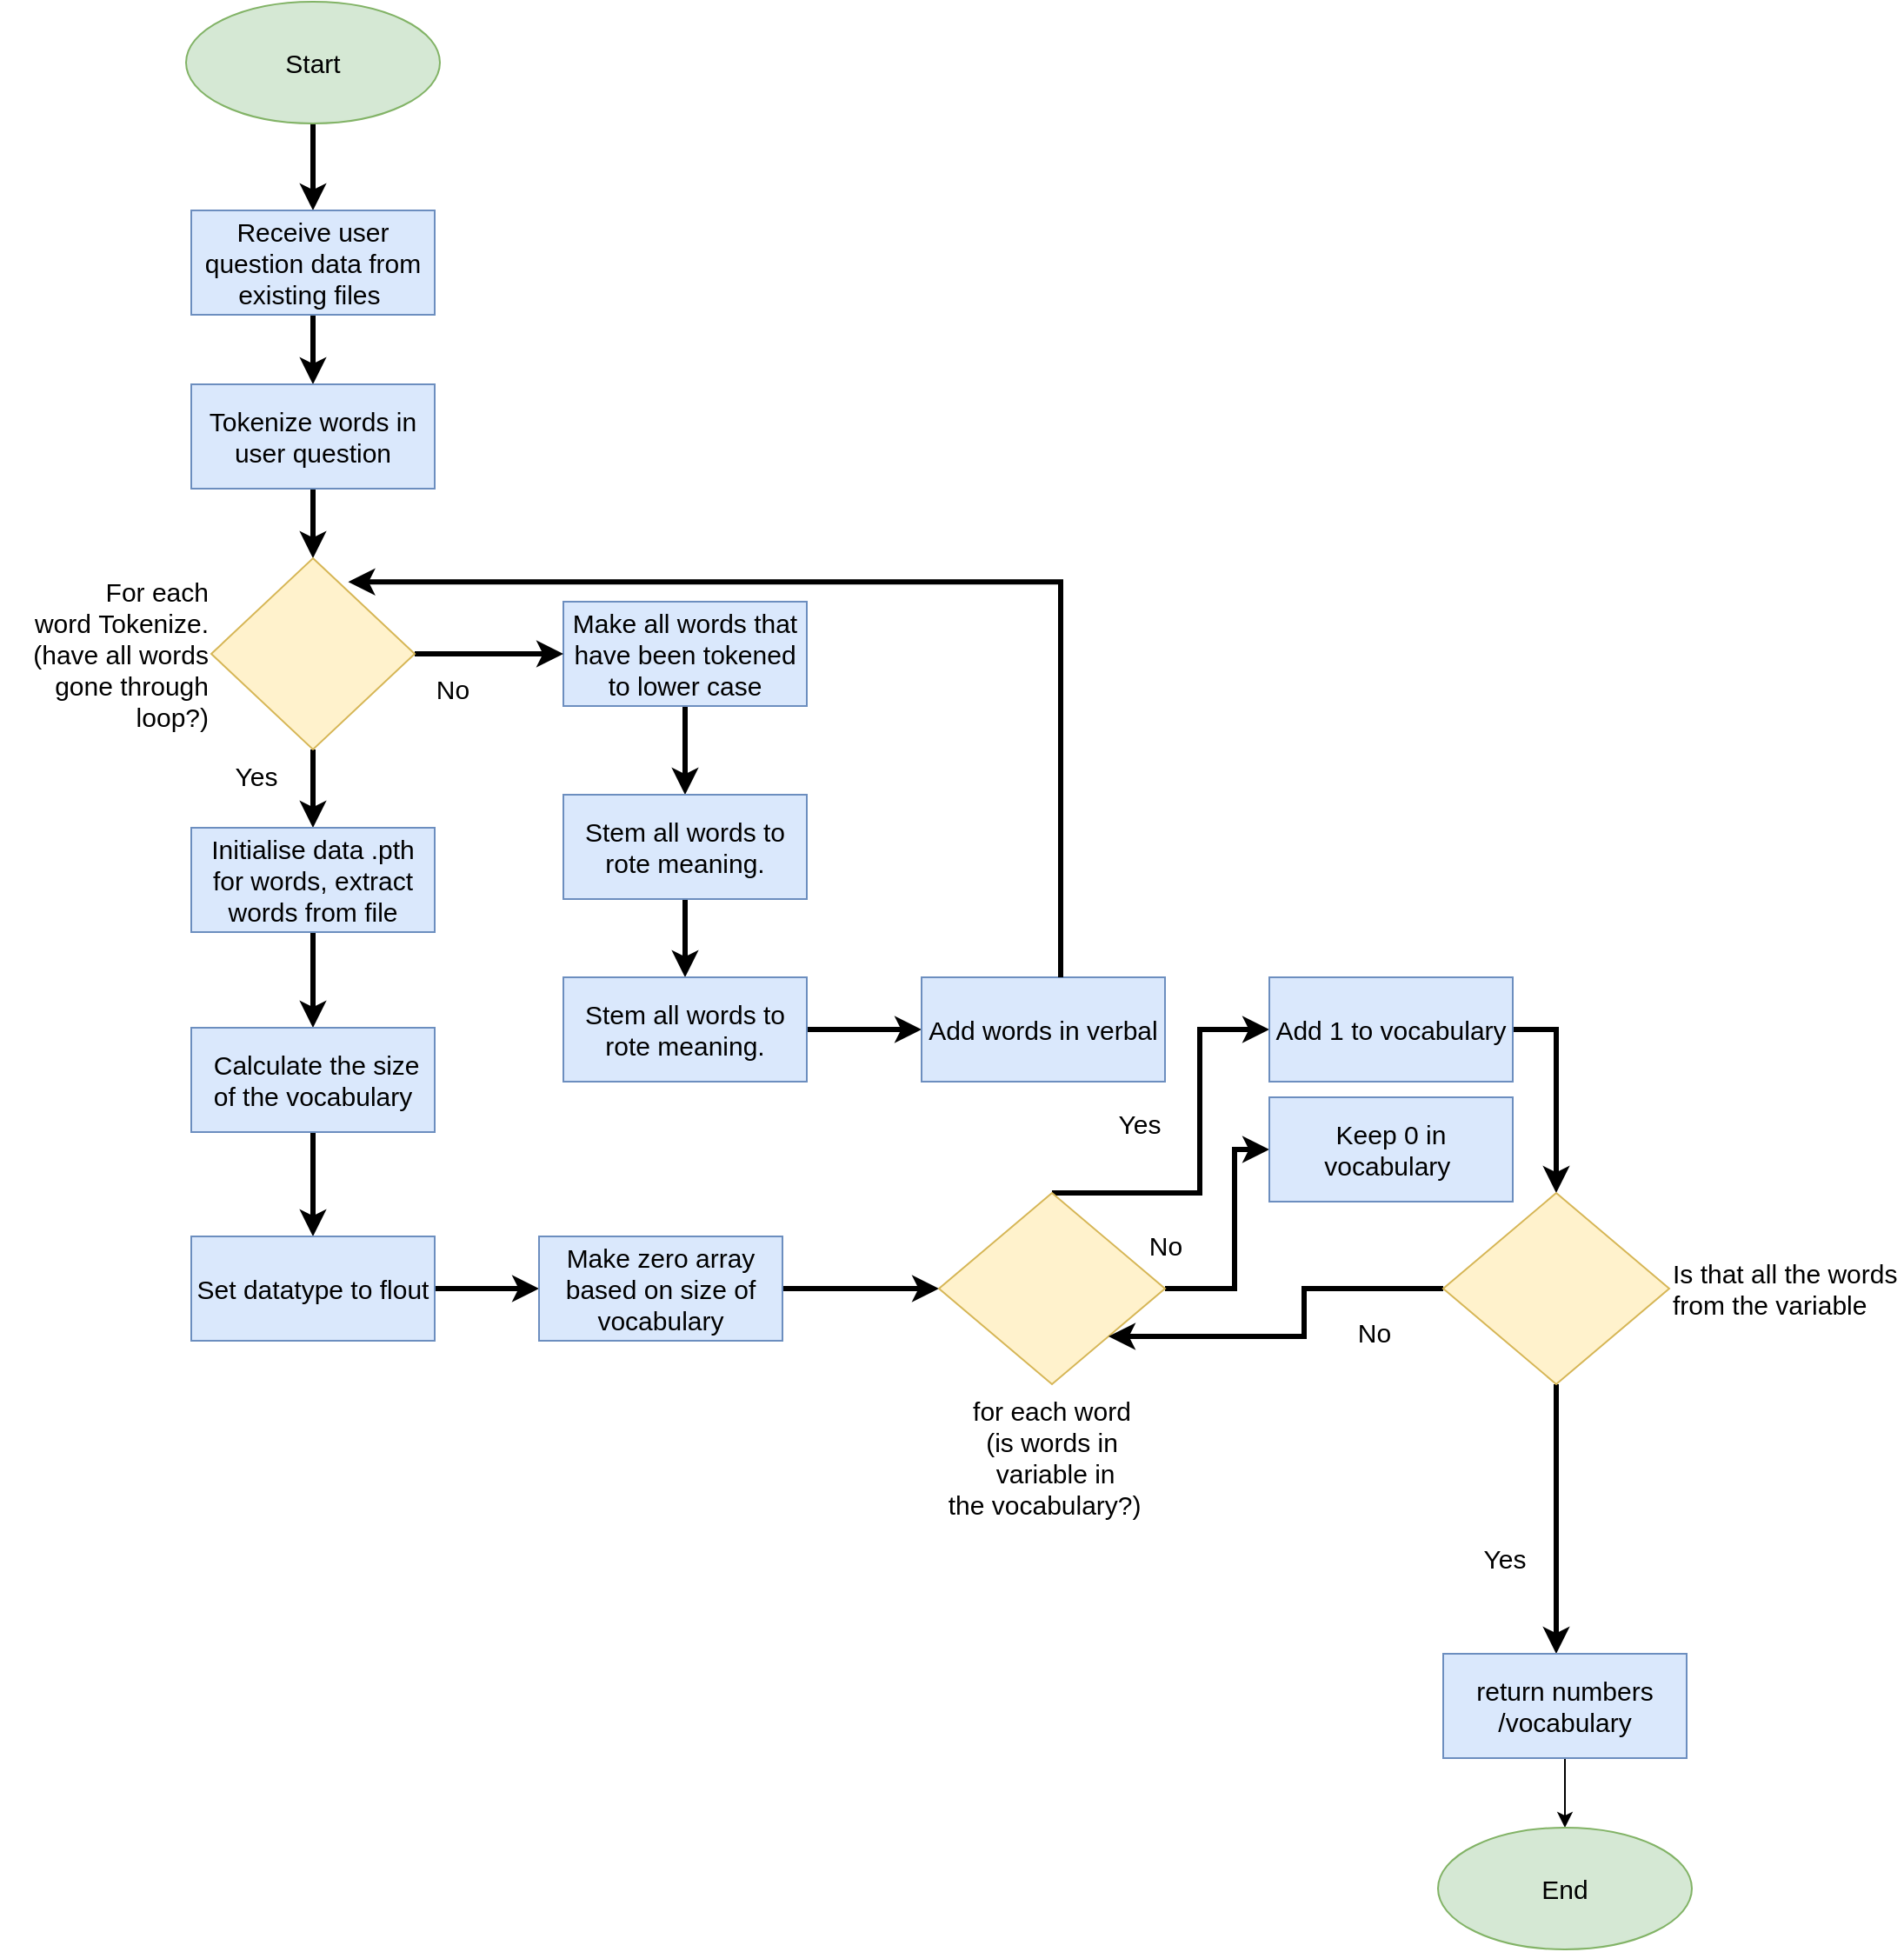 <mxfile version="24.3.0" type="device">
  <diagram name="Page-1" id="pJsy0WTzSsjwJuBZErb2">
    <mxGraphModel dx="1908" dy="1116" grid="1" gridSize="10" guides="1" tooltips="1" connect="1" arrows="1" fold="1" page="1" pageScale="1" pageWidth="827" pageHeight="1169" math="0" shadow="0">
      <root>
        <mxCell id="0" />
        <mxCell id="1" parent="0" />
        <mxCell id="b-xrfG6LzdTy0WrD1sqA-53" style="edgeStyle=orthogonalEdgeStyle;rounded=0;orthogonalLoop=1;jettySize=auto;html=1;strokeColor=default;strokeWidth=3;align=center;verticalAlign=middle;fontFamily=Helvetica;fontSize=11;fontColor=default;labelBackgroundColor=default;endArrow=classic;" parent="1" source="b-xrfG6LzdTy0WrD1sqA-40" edge="1">
          <mxGeometry relative="1" as="geometry">
            <mxPoint x="1115" y="1000" as="targetPoint" />
          </mxGeometry>
        </mxCell>
        <mxCell id="b-xrfG6LzdTy0WrD1sqA-3" style="edgeStyle=orthogonalEdgeStyle;rounded=0;orthogonalLoop=1;jettySize=auto;html=1;strokeWidth=3;" parent="1" source="b-xrfG6LzdTy0WrD1sqA-1" target="b-xrfG6LzdTy0WrD1sqA-2" edge="1">
          <mxGeometry relative="1" as="geometry" />
        </mxCell>
        <mxCell id="b-xrfG6LzdTy0WrD1sqA-1" value="&lt;font style=&quot;font-size: 15px;&quot;&gt;Start&lt;/font&gt;" style="ellipse;whiteSpace=wrap;html=1;fillColor=#d5e8d4;strokeColor=#82b366;" parent="1" vertex="1">
          <mxGeometry x="327" y="50" width="146" height="70" as="geometry" />
        </mxCell>
        <mxCell id="b-xrfG6LzdTy0WrD1sqA-6" style="edgeStyle=orthogonalEdgeStyle;rounded=0;orthogonalLoop=1;jettySize=auto;html=1;strokeWidth=3;" parent="1" source="b-xrfG6LzdTy0WrD1sqA-2" target="b-xrfG6LzdTy0WrD1sqA-4" edge="1">
          <mxGeometry relative="1" as="geometry" />
        </mxCell>
        <mxCell id="b-xrfG6LzdTy0WrD1sqA-2" value="&lt;font style=&quot;font-size: 15px;&quot;&gt;Receive user question data from existing files&amp;nbsp;&lt;/font&gt;" style="rounded=0;whiteSpace=wrap;html=1;fillColor=#dae8fc;strokeColor=#6c8ebf;" parent="1" vertex="1">
          <mxGeometry x="330" y="170" width="140" height="60" as="geometry" />
        </mxCell>
        <mxCell id="b-xrfG6LzdTy0WrD1sqA-21" style="edgeStyle=orthogonalEdgeStyle;rounded=0;orthogonalLoop=1;jettySize=auto;html=1;strokeColor=default;strokeWidth=3;align=center;verticalAlign=middle;fontFamily=Helvetica;fontSize=11;fontColor=default;labelBackgroundColor=default;endArrow=classic;" parent="1" source="b-xrfG6LzdTy0WrD1sqA-4" target="b-xrfG6LzdTy0WrD1sqA-14" edge="1">
          <mxGeometry relative="1" as="geometry" />
        </mxCell>
        <mxCell id="b-xrfG6LzdTy0WrD1sqA-4" value="&lt;span style=&quot;font-size: 15px;&quot;&gt;Tokenize words in user question&lt;/span&gt;" style="rounded=0;whiteSpace=wrap;html=1;fillColor=#dae8fc;strokeColor=#6c8ebf;" parent="1" vertex="1">
          <mxGeometry x="330" y="270" width="140" height="60" as="geometry" />
        </mxCell>
        <mxCell id="b-xrfG6LzdTy0WrD1sqA-11" style="edgeStyle=orthogonalEdgeStyle;rounded=0;orthogonalLoop=1;jettySize=auto;html=1;strokeColor=default;strokeWidth=3;align=center;verticalAlign=middle;fontFamily=Helvetica;fontSize=11;fontColor=default;labelBackgroundColor=default;endArrow=classic;" parent="1" source="b-xrfG6LzdTy0WrD1sqA-8" target="b-xrfG6LzdTy0WrD1sqA-10" edge="1">
          <mxGeometry relative="1" as="geometry" />
        </mxCell>
        <mxCell id="b-xrfG6LzdTy0WrD1sqA-8" value="&lt;span style=&quot;font-size: 15px;&quot;&gt;Make all words that have been tokened to lower case&lt;/span&gt;" style="rounded=0;whiteSpace=wrap;html=1;fillColor=#dae8fc;strokeColor=#6c8ebf;" parent="1" vertex="1">
          <mxGeometry x="544" y="395" width="140" height="60" as="geometry" />
        </mxCell>
        <mxCell id="b-xrfG6LzdTy0WrD1sqA-13" style="edgeStyle=orthogonalEdgeStyle;rounded=0;orthogonalLoop=1;jettySize=auto;html=1;entryX=0.5;entryY=0;entryDx=0;entryDy=0;strokeColor=default;strokeWidth=3;align=center;verticalAlign=middle;fontFamily=Helvetica;fontSize=11;fontColor=default;labelBackgroundColor=default;endArrow=classic;" parent="1" source="b-xrfG6LzdTy0WrD1sqA-10" target="b-xrfG6LzdTy0WrD1sqA-12" edge="1">
          <mxGeometry relative="1" as="geometry" />
        </mxCell>
        <mxCell id="b-xrfG6LzdTy0WrD1sqA-10" value="&lt;span style=&quot;font-size: 15px;&quot;&gt;Stem all words to rote meaning.&lt;/span&gt;" style="rounded=0;whiteSpace=wrap;html=1;fillColor=#dae8fc;strokeColor=#6c8ebf;" parent="1" vertex="1">
          <mxGeometry x="544" y="506" width="140" height="60" as="geometry" />
        </mxCell>
        <mxCell id="b-xrfG6LzdTy0WrD1sqA-17" style="edgeStyle=orthogonalEdgeStyle;rounded=0;orthogonalLoop=1;jettySize=auto;html=1;entryX=0;entryY=0.5;entryDx=0;entryDy=0;strokeColor=default;strokeWidth=3;align=center;verticalAlign=middle;fontFamily=Helvetica;fontSize=11;fontColor=default;labelBackgroundColor=default;endArrow=classic;" parent="1" source="b-xrfG6LzdTy0WrD1sqA-12" target="b-xrfG6LzdTy0WrD1sqA-16" edge="1">
          <mxGeometry relative="1" as="geometry" />
        </mxCell>
        <mxCell id="b-xrfG6LzdTy0WrD1sqA-12" value="&lt;span style=&quot;font-size: 15px;&quot;&gt;Stem all words to rote meaning.&lt;/span&gt;" style="rounded=0;whiteSpace=wrap;html=1;fillColor=#dae8fc;strokeColor=#6c8ebf;" parent="1" vertex="1">
          <mxGeometry x="544" y="611" width="140" height="60" as="geometry" />
        </mxCell>
        <mxCell id="b-xrfG6LzdTy0WrD1sqA-15" style="edgeStyle=orthogonalEdgeStyle;rounded=0;orthogonalLoop=1;jettySize=auto;html=1;strokeColor=default;strokeWidth=3;align=center;verticalAlign=middle;fontFamily=Helvetica;fontSize=11;fontColor=default;labelBackgroundColor=default;endArrow=classic;" parent="1" source="b-xrfG6LzdTy0WrD1sqA-14" target="b-xrfG6LzdTy0WrD1sqA-8" edge="1">
          <mxGeometry relative="1" as="geometry" />
        </mxCell>
        <mxCell id="b-xrfG6LzdTy0WrD1sqA-23" style="edgeStyle=orthogonalEdgeStyle;rounded=0;orthogonalLoop=1;jettySize=auto;html=1;strokeColor=default;strokeWidth=3;align=center;verticalAlign=middle;fontFamily=Helvetica;fontSize=11;fontColor=default;labelBackgroundColor=default;endArrow=classic;" parent="1" source="b-xrfG6LzdTy0WrD1sqA-14" target="b-xrfG6LzdTy0WrD1sqA-22" edge="1">
          <mxGeometry relative="1" as="geometry" />
        </mxCell>
        <mxCell id="b-xrfG6LzdTy0WrD1sqA-14" value="&lt;font style=&quot;font-size: 15px;&quot; face=&quot;Helvetica&quot;&gt;For each word&amp;nbsp;Tokenize.&lt;br&gt;(have all words gone through loop?)&lt;/font&gt;" style="rhombus;whiteSpace=wrap;html=1;fontFamily=Helvetica;fontSize=11;labelBackgroundColor=default;fillColor=#fff2cc;strokeColor=#d6b656;labelPosition=left;verticalLabelPosition=middle;align=right;verticalAlign=middle;textDirection=ltr;" parent="1" vertex="1">
          <mxGeometry x="341.5" y="370" width="117" height="110" as="geometry" />
        </mxCell>
        <mxCell id="b-xrfG6LzdTy0WrD1sqA-16" value="&lt;span style=&quot;font-size: 15px;&quot;&gt;Add words in verbal&lt;/span&gt;" style="rounded=0;whiteSpace=wrap;html=1;fillColor=#dae8fc;strokeColor=#6c8ebf;" parent="1" vertex="1">
          <mxGeometry x="750" y="611" width="140" height="60" as="geometry" />
        </mxCell>
        <mxCell id="b-xrfG6LzdTy0WrD1sqA-19" style="edgeStyle=orthogonalEdgeStyle;rounded=0;orthogonalLoop=1;jettySize=auto;html=1;entryX=0.673;entryY=0.124;entryDx=0;entryDy=0;entryPerimeter=0;strokeColor=default;strokeWidth=3;align=center;verticalAlign=middle;fontFamily=Helvetica;fontSize=11;fontColor=default;labelBackgroundColor=default;endArrow=classic;" parent="1" source="b-xrfG6LzdTy0WrD1sqA-16" target="b-xrfG6LzdTy0WrD1sqA-14" edge="1">
          <mxGeometry relative="1" as="geometry">
            <Array as="points">
              <mxPoint x="830" y="384" />
            </Array>
          </mxGeometry>
        </mxCell>
        <mxCell id="b-xrfG6LzdTy0WrD1sqA-20" value="&lt;font style=&quot;font-size: 15px;&quot;&gt;No&lt;/font&gt;" style="text;html=1;align=center;verticalAlign=middle;resizable=0;points=[];autosize=1;strokeColor=none;fillColor=none;fontFamily=Helvetica;fontSize=11;fontColor=default;labelBackgroundColor=default;" parent="1" vertex="1">
          <mxGeometry x="460" y="430" width="40" height="30" as="geometry" />
        </mxCell>
        <mxCell id="b-xrfG6LzdTy0WrD1sqA-25" style="edgeStyle=orthogonalEdgeStyle;rounded=0;orthogonalLoop=1;jettySize=auto;html=1;entryX=0.5;entryY=0;entryDx=0;entryDy=0;strokeColor=default;strokeWidth=3;align=center;verticalAlign=middle;fontFamily=Helvetica;fontSize=11;fontColor=default;labelBackgroundColor=default;endArrow=classic;" parent="1" source="b-xrfG6LzdTy0WrD1sqA-22" target="b-xrfG6LzdTy0WrD1sqA-24" edge="1">
          <mxGeometry relative="1" as="geometry" />
        </mxCell>
        <mxCell id="b-xrfG6LzdTy0WrD1sqA-22" value="&lt;span style=&quot;font-size: 15px;&quot;&gt;Initialise data .pth for words, extract words from file&lt;/span&gt;" style="rounded=0;whiteSpace=wrap;html=1;fillColor=#dae8fc;strokeColor=#6c8ebf;" parent="1" vertex="1">
          <mxGeometry x="330" y="525" width="140" height="60" as="geometry" />
        </mxCell>
        <mxCell id="b-xrfG6LzdTy0WrD1sqA-27" style="edgeStyle=orthogonalEdgeStyle;rounded=0;orthogonalLoop=1;jettySize=auto;html=1;strokeColor=default;strokeWidth=3;align=center;verticalAlign=middle;fontFamily=Helvetica;fontSize=11;fontColor=default;labelBackgroundColor=default;endArrow=classic;" parent="1" source="b-xrfG6LzdTy0WrD1sqA-24" target="b-xrfG6LzdTy0WrD1sqA-26" edge="1">
          <mxGeometry relative="1" as="geometry" />
        </mxCell>
        <mxCell id="b-xrfG6LzdTy0WrD1sqA-24" value="&lt;span style=&quot;text-align: left; white-space-collapse: preserve;&quot;&gt;&lt;font face=&quot;Helvetica&quot; style=&quot;font-size: 15px;&quot;&gt; Calculate the size of the vocabulary&lt;/font&gt;&lt;/span&gt;" style="rounded=0;whiteSpace=wrap;html=1;fillColor=#dae8fc;strokeColor=#6c8ebf;" parent="1" vertex="1">
          <mxGeometry x="330" y="640" width="140" height="60" as="geometry" />
        </mxCell>
        <mxCell id="b-xrfG6LzdTy0WrD1sqA-29" style="edgeStyle=orthogonalEdgeStyle;rounded=0;orthogonalLoop=1;jettySize=auto;html=1;entryX=0;entryY=0.5;entryDx=0;entryDy=0;strokeColor=default;strokeWidth=3;align=center;verticalAlign=middle;fontFamily=Helvetica;fontSize=11;fontColor=default;labelBackgroundColor=default;endArrow=classic;" parent="1" source="b-xrfG6LzdTy0WrD1sqA-26" target="b-xrfG6LzdTy0WrD1sqA-28" edge="1">
          <mxGeometry relative="1" as="geometry" />
        </mxCell>
        <mxCell id="b-xrfG6LzdTy0WrD1sqA-26" value="&lt;div style=&quot;text-align: left;&quot;&gt;&lt;span style=&quot;background-color: initial; font-size: 15px; white-space-collapse: preserve;&quot;&gt;&lt;font style=&quot;&quot; face=&quot;Helvetica&quot;&gt;Set datatype to flout&lt;/font&gt;&lt;/span&gt;&lt;/div&gt;" style="rounded=0;whiteSpace=wrap;html=1;fillColor=#dae8fc;strokeColor=#6c8ebf;" parent="1" vertex="1">
          <mxGeometry x="330" y="760" width="140" height="60" as="geometry" />
        </mxCell>
        <mxCell id="b-xrfG6LzdTy0WrD1sqA-31" style="edgeStyle=orthogonalEdgeStyle;rounded=0;orthogonalLoop=1;jettySize=auto;html=1;strokeColor=default;strokeWidth=3;align=center;verticalAlign=middle;fontFamily=Helvetica;fontSize=11;fontColor=default;labelBackgroundColor=default;endArrow=classic;" parent="1" source="b-xrfG6LzdTy0WrD1sqA-28" target="b-xrfG6LzdTy0WrD1sqA-30" edge="1">
          <mxGeometry relative="1" as="geometry" />
        </mxCell>
        <mxCell id="b-xrfG6LzdTy0WrD1sqA-28" value="&lt;div style=&quot;&quot;&gt;&lt;span style=&quot;font-size: 15px; white-space-collapse: preserve;&quot;&gt;Make zero array based on size of vocabulary&lt;/span&gt;&lt;/div&gt;" style="rounded=0;whiteSpace=wrap;html=1;fillColor=#dae8fc;strokeColor=#6c8ebf;align=center;" parent="1" vertex="1">
          <mxGeometry x="530" y="760" width="140" height="60" as="geometry" />
        </mxCell>
        <mxCell id="b-xrfG6LzdTy0WrD1sqA-47" style="edgeStyle=orthogonalEdgeStyle;rounded=0;orthogonalLoop=1;jettySize=auto;html=1;exitX=0.5;exitY=0;exitDx=0;exitDy=0;entryX=0;entryY=0.5;entryDx=0;entryDy=0;strokeColor=default;strokeWidth=3;align=center;verticalAlign=middle;fontFamily=Helvetica;fontSize=11;fontColor=default;labelBackgroundColor=default;endArrow=classic;" parent="1" source="b-xrfG6LzdTy0WrD1sqA-30" target="b-xrfG6LzdTy0WrD1sqA-33" edge="1">
          <mxGeometry relative="1" as="geometry">
            <Array as="points">
              <mxPoint x="910" y="735" />
              <mxPoint x="910" y="641" />
            </Array>
          </mxGeometry>
        </mxCell>
        <mxCell id="ds3PcpNgZRr3I1B1bl0V-2" style="edgeStyle=orthogonalEdgeStyle;rounded=0;orthogonalLoop=1;jettySize=auto;html=1;exitX=1;exitY=0.5;exitDx=0;exitDy=0;strokeWidth=3;" edge="1" parent="1" source="b-xrfG6LzdTy0WrD1sqA-30" target="ds3PcpNgZRr3I1B1bl0V-1">
          <mxGeometry relative="1" as="geometry">
            <Array as="points">
              <mxPoint x="930" y="790" />
              <mxPoint x="930" y="710" />
            </Array>
          </mxGeometry>
        </mxCell>
        <mxCell id="b-xrfG6LzdTy0WrD1sqA-30" value="&lt;div style=&quot;font-size: 15px;&quot;&gt;&lt;font style=&quot;font-size: 15px;&quot;&gt;for each word&lt;/font&gt;&lt;/div&gt;&lt;div style=&quot;font-size: 15px;&quot;&gt;&lt;font style=&quot;font-size: 15px;&quot;&gt;(&lt;/font&gt;is words in&lt;/div&gt;&lt;div style=&quot;font-size: 15px;&quot;&gt;&amp;nbsp;variable in the&amp;nbsp;&lt;span style=&quot;white-space-collapse: preserve;&quot;&gt;vocabulary?)&lt;/span&gt;&amp;nbsp;&amp;nbsp;&lt;/div&gt;" style="rhombus;whiteSpace=wrap;html=1;fontFamily=Helvetica;fontSize=11;labelBackgroundColor=default;labelPosition=center;verticalLabelPosition=bottom;align=center;verticalAlign=top;fillColor=#fff2cc;strokeColor=#d6b656;" parent="1" vertex="1">
          <mxGeometry x="760" y="735" width="130" height="110" as="geometry" />
        </mxCell>
        <mxCell id="b-xrfG6LzdTy0WrD1sqA-44" style="edgeStyle=orthogonalEdgeStyle;rounded=0;orthogonalLoop=1;jettySize=auto;html=1;entryX=0.5;entryY=0;entryDx=0;entryDy=0;strokeColor=default;strokeWidth=3;align=center;verticalAlign=middle;fontFamily=Helvetica;fontSize=11;fontColor=default;labelBackgroundColor=default;endArrow=classic;" parent="1" source="b-xrfG6LzdTy0WrD1sqA-33" target="b-xrfG6LzdTy0WrD1sqA-40" edge="1">
          <mxGeometry relative="1" as="geometry">
            <Array as="points">
              <mxPoint x="1115" y="641" />
            </Array>
          </mxGeometry>
        </mxCell>
        <mxCell id="b-xrfG6LzdTy0WrD1sqA-33" value="&lt;span style=&quot;font-size: 15px;&quot;&gt;Add 1 to vocabulary&lt;/span&gt;" style="rounded=0;whiteSpace=wrap;html=1;fillColor=#dae8fc;strokeColor=#6c8ebf;" parent="1" vertex="1">
          <mxGeometry x="950" y="611" width="140" height="60" as="geometry" />
        </mxCell>
        <mxCell id="b-xrfG6LzdTy0WrD1sqA-37" value="&lt;span style=&quot;font-size: 15px;&quot;&gt;Yes&lt;/span&gt;" style="text;html=1;align=center;verticalAlign=middle;resizable=0;points=[];autosize=1;strokeColor=none;fillColor=none;fontFamily=Helvetica;fontSize=11;fontColor=default;labelBackgroundColor=default;" parent="1" vertex="1">
          <mxGeometry x="341.5" y="480" width="50" height="30" as="geometry" />
        </mxCell>
        <mxCell id="b-xrfG6LzdTy0WrD1sqA-38" value="&lt;span style=&quot;font-size: 15px;&quot;&gt;Yes&lt;/span&gt;" style="text;html=1;align=center;verticalAlign=middle;resizable=0;points=[];autosize=1;strokeColor=none;fillColor=none;fontFamily=Helvetica;fontSize=11;fontColor=default;labelBackgroundColor=default;" parent="1" vertex="1">
          <mxGeometry x="850" y="680" width="50" height="30" as="geometry" />
        </mxCell>
        <mxCell id="b-xrfG6LzdTy0WrD1sqA-51" style="edgeStyle=orthogonalEdgeStyle;rounded=0;orthogonalLoop=1;jettySize=auto;html=1;entryX=1;entryY=1;entryDx=0;entryDy=0;strokeColor=default;strokeWidth=3;align=center;verticalAlign=middle;fontFamily=Helvetica;fontSize=11;fontColor=default;labelBackgroundColor=default;endArrow=classic;" parent="1" source="b-xrfG6LzdTy0WrD1sqA-40" target="b-xrfG6LzdTy0WrD1sqA-30" edge="1">
          <mxGeometry relative="1" as="geometry" />
        </mxCell>
        <mxCell id="b-xrfG6LzdTy0WrD1sqA-40" value="&lt;div style=&quot;font-size: 15px;&quot;&gt;Is that all the words from the variable&amp;nbsp;&lt;/div&gt;" style="rhombus;whiteSpace=wrap;html=1;fontFamily=Helvetica;fontSize=11;labelBackgroundColor=default;labelPosition=right;verticalLabelPosition=middle;align=left;verticalAlign=middle;fillColor=#fff2cc;strokeColor=#d6b656;" parent="1" vertex="1">
          <mxGeometry x="1050" y="735" width="130" height="110" as="geometry" />
        </mxCell>
        <mxCell id="b-xrfG6LzdTy0WrD1sqA-45" value="&lt;span style=&quot;font-size: 15px;&quot;&gt;No&lt;/span&gt;" style="text;html=1;align=center;verticalAlign=middle;resizable=0;points=[];autosize=1;strokeColor=none;fillColor=none;fontFamily=Helvetica;fontSize=11;fontColor=default;labelBackgroundColor=default;" parent="1" vertex="1">
          <mxGeometry x="870" y="750" width="40" height="30" as="geometry" />
        </mxCell>
        <mxCell id="b-xrfG6LzdTy0WrD1sqA-52" value="&lt;span style=&quot;font-size: 15px;&quot;&gt;No&lt;/span&gt;" style="text;html=1;align=center;verticalAlign=middle;resizable=0;points=[];autosize=1;strokeColor=none;fillColor=none;fontFamily=Helvetica;fontSize=11;fontColor=default;labelBackgroundColor=default;" parent="1" vertex="1">
          <mxGeometry x="990" y="800" width="40" height="30" as="geometry" />
        </mxCell>
        <mxCell id="ds3PcpNgZRr3I1B1bl0V-1" value="&lt;span style=&quot;font-size: 15px;&quot;&gt;Keep 0 in vocabulary&amp;nbsp;&lt;/span&gt;" style="rounded=0;whiteSpace=wrap;html=1;fillColor=#dae8fc;strokeColor=#6c8ebf;" vertex="1" parent="1">
          <mxGeometry x="950" y="680" width="140" height="60" as="geometry" />
        </mxCell>
        <mxCell id="ds3PcpNgZRr3I1B1bl0V-7" style="edgeStyle=orthogonalEdgeStyle;rounded=0;orthogonalLoop=1;jettySize=auto;html=1;" edge="1" parent="1" source="ds3PcpNgZRr3I1B1bl0V-3" target="ds3PcpNgZRr3I1B1bl0V-5">
          <mxGeometry relative="1" as="geometry" />
        </mxCell>
        <mxCell id="ds3PcpNgZRr3I1B1bl0V-3" value="&lt;span style=&quot;font-size: 15px;&quot;&gt;return numbers /&lt;/span&gt;&lt;span style=&quot;font-size: 15px;&quot;&gt;vocabulary&lt;/span&gt;" style="rounded=0;whiteSpace=wrap;html=1;fillColor=#dae8fc;strokeColor=#6c8ebf;" vertex="1" parent="1">
          <mxGeometry x="1050" y="1000" width="140" height="60" as="geometry" />
        </mxCell>
        <mxCell id="ds3PcpNgZRr3I1B1bl0V-5" value="&lt;span style=&quot;font-size: 15px;&quot;&gt;End&lt;/span&gt;" style="ellipse;whiteSpace=wrap;html=1;fillColor=#d5e8d4;strokeColor=#82b366;" vertex="1" parent="1">
          <mxGeometry x="1047" y="1100" width="146" height="70" as="geometry" />
        </mxCell>
        <mxCell id="ds3PcpNgZRr3I1B1bl0V-8" value="&lt;span style=&quot;font-size: 15px;&quot;&gt;Yes&lt;/span&gt;" style="text;html=1;align=center;verticalAlign=middle;resizable=0;points=[];autosize=1;strokeColor=none;fillColor=none;fontFamily=Helvetica;fontSize=11;fontColor=default;labelBackgroundColor=default;" vertex="1" parent="1">
          <mxGeometry x="1060" y="930" width="50" height="30" as="geometry" />
        </mxCell>
      </root>
    </mxGraphModel>
  </diagram>
</mxfile>
